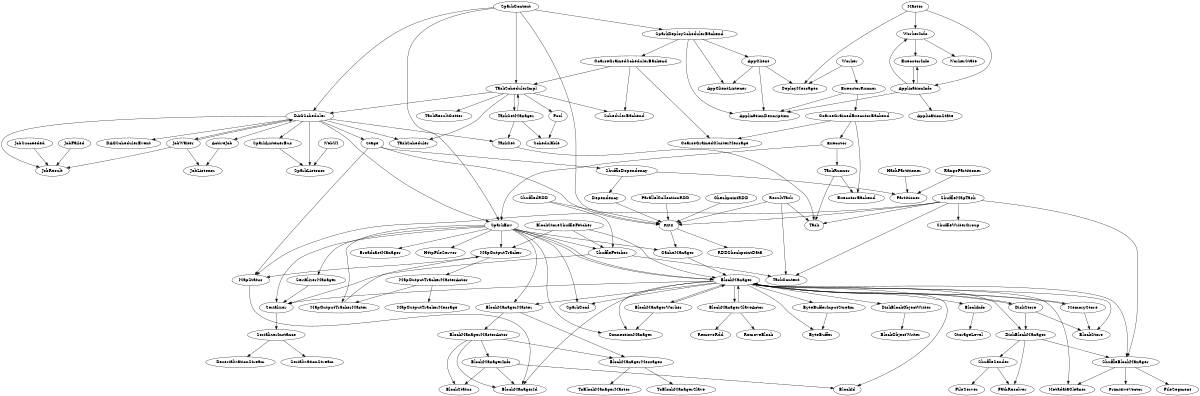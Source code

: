 digraph G {
  // spark-0.9.0-incubating
  size = "8, 15";
  ranksep=.75;
  //StorageLevel -> Externalizable;
  BlockInfo -> StorageLevel;
  BlockManager -> BlockInfo;
  BlockManager -> ShuffleBlockManager;
  BlockManager -> DiskBlockManager;
  DiskBlockManager -> ShuffleBlockManager;
  BlockManager -> MemoryStore;
  BlockManager -> DiskStore;
  BlockManager -> BlockStore;
  BlockManager -> ConnectionManager;
  BlockManager -> BlockManagerSlaveActor;
  BlockManager -> MetadataCleaner;
  BlockManager -> Serializer;
  BlockManager -> SparkConf;
  BlockManager -> BlockId;
  BlockManager -> BlockManagerId;
  BlockManager -> BlockManagerMaster;
  MemoryStore -> BlockStore;
  BlockManager -> ByteBufferInputStream;
  ByteBufferInputStream -> ByteBuffer;
  BlockManager -> ByteBuffer;
  Serializer -> SerializerInstance;
  SerializerInstance -> SerializationStream;
  SerializerInstance -> DeserializationStream;
  MemoryStore -> BlockManager;
  DiskStore -> BlockManager;
  DiskStore -> DiskBlockManager;
  DiskStore -> BlockStore;
  ShuffleBlockManager -> MetadataCleaner;
  ShuffleBlockManager -> PrimitiveVector;
  ShuffleBlockManager -> FileSegment;
  DiskBlockManager -> PathResolver;
  DiskBlockManager -> ShuffleSender;
  ShuffleSender -> PathResolver;
  ShuffleSender -> FileServer;
  BlockManager -> BlockManagerWorker;
  BlockManagerWorker -> BlockManager;
  BlockManager -> DiskBlockObjectWriter;
  DiskBlockObjectWriter -> BlockObjectWriter;
  BlockManagerSlaveActor -> BlockManager;
  SparkEnv -> BlockManagerMaster;
  BlockManagerMaster -> BlockManagerMasterActor;
  BlockManagerMessages -> ToBlockManagerSlave;
  //ToBlockManagerSlave -> RemoveBlock;
  //ToBlockManagerSlave -> RemoveRdd;
  BlockManagerMessages -> ToBlockManagerMaster;
  //ToBlockManagerMaster -> RegisterBlockManager;
  //ToBlockManagerMaster -> HeartBeat;
  //ToBlockManagerMaster -> UpdateBlockInfo;
  //ToBlockManagerMaster -> GetLocations;
  //ToBlockManagerMaster -> GetLocationsMultipleBlockIds;
  //ToBlockManagerMaster -> GetPeers;
  //ToBlockManagerMaster -> RemoveExecutor;
  //ToBlockManagerMaster -> StopBlockManagerMaster;
  //ToBlockManagerMaster -> GetMemoryStatus;
  //ToBlockManagerMaster -> ExpireDeadHosts;
  //ToBlockManagerMaster -> GetStorageStatus;
  BlockManagerMaster -> BlockManagerMessages;
  BlockManagerMasterActor -> BlockManagerId;
  BlockManagerMasterActor -> BlockManagerMessages;
  BlockManagerMasterActor -> BlockStatus;
  BlockManagerMasterActor -> BlockManagerInfo;
  BlockManagerInfo -> BlockManagerId;
  BlockManagerInfo -> BlockStatus;
  BlockManagerInfo -> BlockId;
  SparkEnv -> BlockManager;
  //NetworkReceiver -> SparkEnv;
  //NetworkReceiver -> BlockManager;
  CacheManager -> BlockManager;
  SparkEnv -> CacheManager;
  SparkEnv -> SerializerManager;
  SparkEnv -> Serializer;
  SparkEnv -> MapOutputTracker;
  SparkEnv -> ShuffleFetcher;
  SparkEnv -> BroadcastManager;
  SparkEnv -> ConnectionManager;
  SparkEnv -> HttpFileServer;
  //SparkEnv -> MetricsSystem;
  SparkEnv -> SparkConf;
  Worker -> ExecutorRunner;
  ExecutorRunner -> ApplicationDescription;
  ExecutorRunner -> CoarseGrainedExecutorBackend;
  CoarseGrainedExecutorBackend -> Executor;
  Executor -> SparkEnv;
  //RDD -> SparkEnv;
  RDD -> CacheManager;
  SparkEnv -> BlockManager;
  Executor -> TaskRunner;
  TaskRunner -> Task;
  ShuffleMapTask -> Task;
  ResultTask -> Task;
  //ShuffleMapTask -> Externalizable;
  //ResultTask -> Externalizable;
  Master -> WorkerInfo;
  Master -> ApplicationInfo;
  WorkerInfo -> ExecutorInfo;
  WorkerInfo -> WorkerState;
  ExecutorInfo -> ApplicationInfo;
  ApplicationInfo -> ApplicationDescription;
  ApplicationInfo -> ExecutorInfo;
  ApplicationInfo -> WorkerInfo;
  ApplicationInfo -> ApplicationState;
  //Master -> MetricsSystem;
  SparkContext -> SparkEnv;
  SparkContext -> DAGScheduler;
  //Source -> MetricRegistry;
  //DAGSchedulerSource -> Source;
  //DAGSchedulerSource -> MetricRegistry;
  SparkContext -> RDD;
  ParallelCollectionRDD -> RDD;
  DAGScheduler -> JobWaiter;
  JobWaiter -> JobListener;
  JobWaiter -> JobResult;
  JobSucceeded -> JobResult;
  JobFailed -> JobResult;
  DAGScheduler -> DAGSchedulerEvent;
  //JobSubmitted -> DAGSchedulerEvent;
  //JobCancelled -> DAGSchedulerEvent;
  //JobGroupCancelled -> DAGSchedulerEvent;
  //AllJobsCancelled -> DAGSchedulerEvent;
  //BeginEvent -> DAGSchedulerEvent;
  //GettingResultEvent -> DAGSchedulerEvent;
  //CompletionEvent -> DAGSchedulerEvent;
  //ExecutorGained -> DAGSchedulerEvent;
  //ExecutorLost -> DAGSchedulerEvent;
  //TaskSetFailed -> DAGSchedulerEvent;
  //ResubmitFailedStages -> DAGSchedulerEvent;
  //StopDAGScheduler -> DAGSchedulerEvent;
  DAGScheduler -> SparkListener;
  WebUI -> SparkListener;
  DAGScheduler -> SparkListenerBus;
  SparkListenerBus -> SparkListener;
  DAGScheduler -> TaskScheduler;
  //DAGScheduler -> MapOutputTrackerMaster;
  //DAGScheduler -> BlockManagerMaster;
  DAGScheduler -> SparkEnv;
  SparkEnv -> MapOutputTrackerMaster;
  TaskSchedulerImpl -> TaskScheduler;
  DAGScheduler -> ActiveJob;
  DAGScheduler -> Stage;
  Stage -> RDD;
  DAGScheduler -> TaskSet;
  TaskSet -> Task;
  TaskSchedulerImpl -> TaskSetManager;
  TaskSetManager -> Schedulable;
  SparkContext -> TaskSchedulerImpl;
  SparkContext -> SparkDeploySchedulerBackend;
  SparkDeploySchedulerBackend -> CoarseGrainedSchedulerBackend;
  CoarseGrainedSchedulerBackend -> SchedulerBackend;
  TaskSchedulerImpl -> SchedulerBackend;
  SparkDeploySchedulerBackend -> ApplicationDescription;
  SparkDeploySchedulerBackend -> AppClient;
  AppClient -> ApplicationDescription;
  AppClient -> AppClientListener;
  //AppClient -> Master;
  //RemoveBlock -> ToBlockManagerSlave;
  //RemoveRdd -> ToBlockManagerSlave;
  //HeartBeat -> ToBlockManagerMaster;
  //UpdateBlockInfo -> ToBlockManagerMaster;
  //GetLocations -> ToBlockManagerMaster;
  //GetLocationsMultipleBlockIds -> ToBlockManagerMaster;
  //GetPeers -> ToBlockManagerMaster;
  //RemoveExecutor_1 -> ToBlockManagerMaster;
  //StopBlockManagerMaster -> ToBlockManagerMaster;
  //GetMemoryStatus -> ToBlockManagerMaster;
  //ExpireDeadHosts -> ToBlockManagerMaster;
  //GetStorageStatus -> ToBlockManagerMaster;
  //RegisterBlockManager -> ToBlockManagerMaster;
  CoarseGrainedSchedulerBackend -> TaskSchedulerImpl;
  BlockManagerSlaveActor -> RemoveBlock;
  BlockManagerSlaveActor -> RemoveRdd;
  CoarseGrainedSchedulerBackend -> CoarseGrainedClusterMessage;
  CoarseGrainedExecutorBackend -> CoarseGrainedClusterMessage;
  //LaunchTask -> CoarseGrainedClusterMessage;
  //KillTask -> CoarseGrainedClusterMessage;
  //RegisteredExecutor -> CoarseGrainedClusterMessage;
  //RegisterExecutorFailed -> CoarseGrainedClusterMessage;
  //RegisterExecutor -> CoarseGrainedClusterMessage;
  //StatusUpdate -> CoarseGrainedClusterMessage;
  //ReviveOffers -> CoarseGrainedClusterMessage;
  //StopDriver -> CoarseGrainedClusterMessage;
  //StopExecutor -> CoarseGrainedClusterMessage;
  //StopExecutors -> CoarseGrainedClusterMessage;
  //RemoveExecutor_2 -> CoarseGrainedClusterMessage;
  CoarseGrainedExecutorBackend -> ExecutorBackend;
  TaskRunner -> ExecutorBackend;
  Master -> DeployMessages;
  Worker -> DeployMessages;
  AppClient -> DeployMessages;
  SparkDeploySchedulerBackend -> AppClientListener;
  TaskSchedulerImpl -> DAGScheduler;
  TaskSchedulerImpl -> Pool;
  Pool -> Schedulable;
  DAGScheduler -> JobResult;
  ShuffleMapTask -> RDD;
  ShuffleMapTask -> TaskContext;
  ResultTask -> RDD;
  ResultTask -> TaskContext;
  ActiveJob -> JobListener;
  TaskSetManager -> TaskSchedulerImpl;
  TaskSetManager -> TaskSet;
  JobWaiter -> DAGScheduler;
  Stage -> ShuffleDependency;
  ShuffleDependency -> Dependency;
  ShuffleDependency -> Partitioner;
  Dependency -> RDD;
  HashPartitioner -> Partitioner;
  RangePartitioner -> Partitioner;
  SerializerManager -> Serializer;
  MapOutputTrackerMaster -> MapOutputTracker;
  MapOutputTracker -> MapOutputTrackerMasterActor;
  MapOutputTrackerMasterActor -> MapOutputTrackerMaster;
  MapOutputTrackerMasterActor -> MapOutputTrackerMessage;
  MapOutputTracker -> MapStatus;
  MapStatus -> BlockManagerId;
  BlockManagerWorker -> ConnectionManager;
  TaskSchedulerImpl -> TaskResultGetter;
  ShuffleMapTask -> MapStatus;
  Stage -> MapStatus;
  ShuffleMapTask -> ShuffleBlockManager;
  ShuffleMapTask -> ShuffleWriterGroup;
  ShuffledRDD -> RDD;
  ShuffledRDD -> ShuffleFetcher;
  BlockStoreShuffleFetcher -> ShuffleFetcher;
  ShuffleFetcher -> TaskContext;
  ShuffleFetcher -> Serializer;
  BlockStoreShuffleFetcher -> BlockManager;
  BlockStoreShuffleFetcher -> MapOutputTracker;
  //ShuffleBlockManager -> ShuffleWriterGroup;
  RDD -> RDDCheckpointData;
  CheckpointRDD -> RDD;
}

